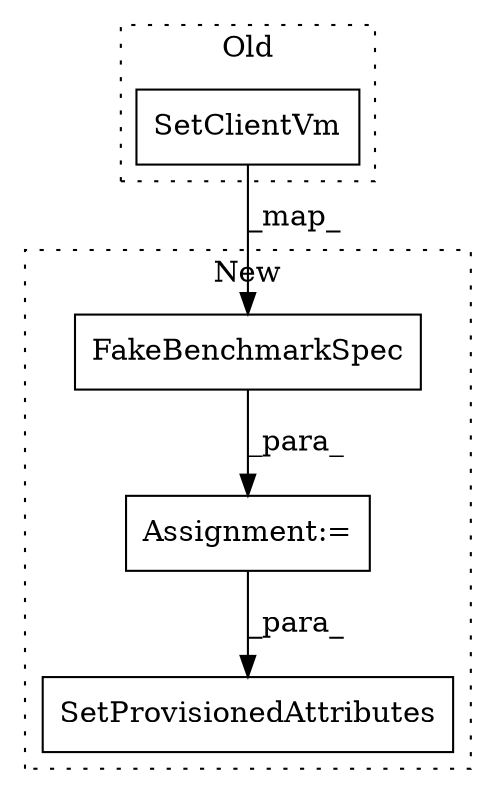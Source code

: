 digraph G {
subgraph cluster0 {
1 [label="SetClientVm" a="32" s="7321,7376" l="12,1" shape="box"];
label = "Old";
style="dotted";
}
subgraph cluster1 {
2 [label="FakeBenchmarkSpec" a="32" s="7738,7799" l="18,1" shape="box"];
3 [label="SetProvisionedAttributes" a="32" s="7816,7848" l="25,1" shape="box"];
4 [label="Assignment:=" a="7" s="7737" l="1" shape="box"];
label = "New";
style="dotted";
}
1 -> 2 [label="_map_"];
2 -> 4 [label="_para_"];
4 -> 3 [label="_para_"];
}